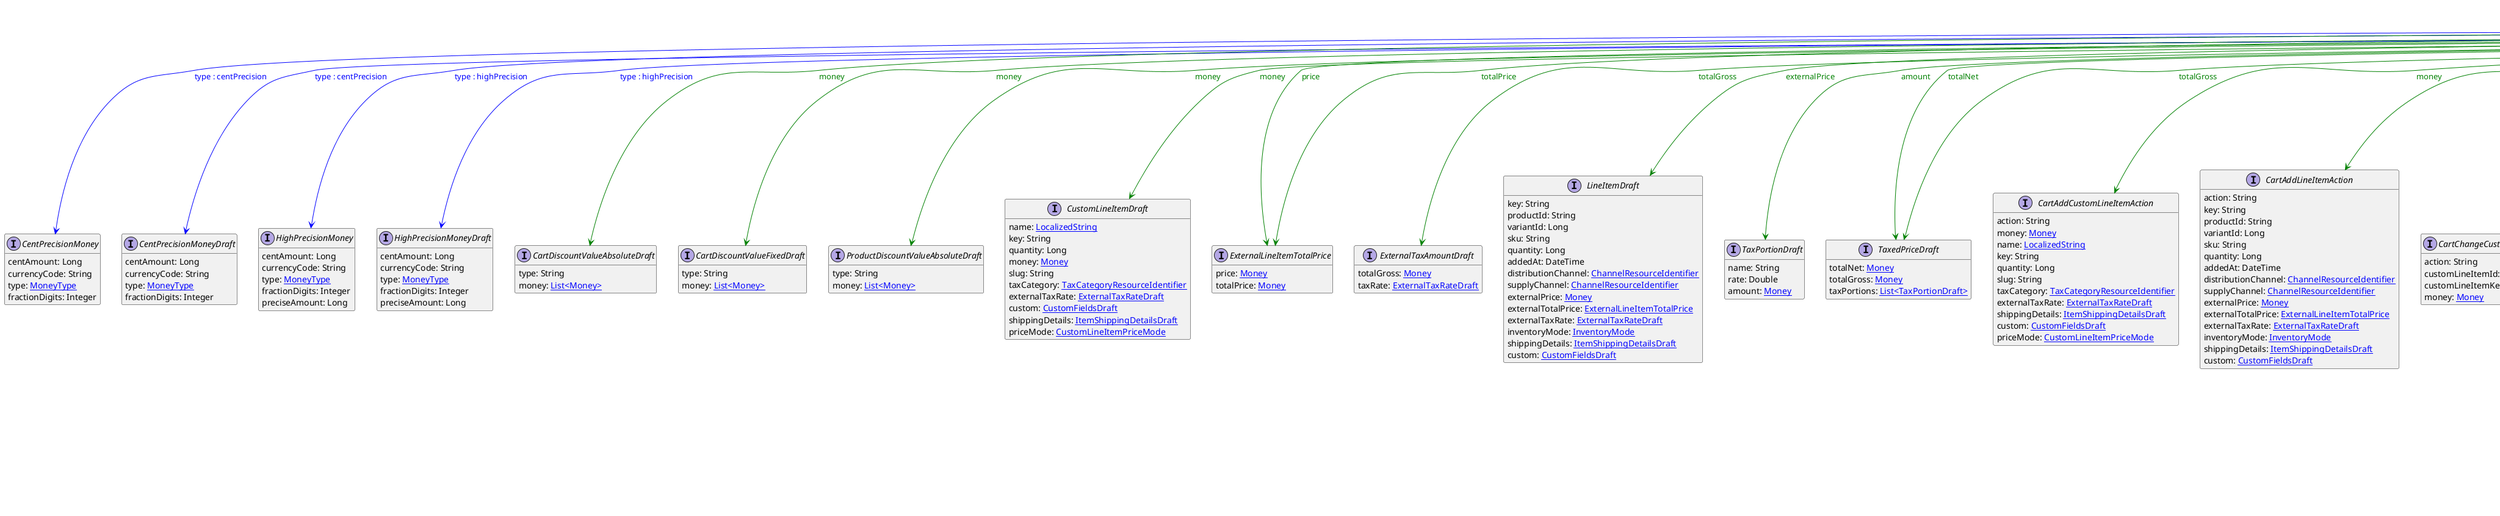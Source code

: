 @startuml

hide empty fields
hide empty methods
legend
|= |= line |
|<back:black>   </back>| inheritance |
|<back:green>   </back>| property reference |
|<back:blue>   </back>| discriminated class |
endlegend
interface Money [[Money.svg]]  {
    centAmount: Long
    currencyCode: String
}


interface CentPrecisionMoney [[CentPrecisionMoney.svg]]  {
    centAmount: Long
    currencyCode: String
    type: [[MoneyType.svg MoneyType]]
    fractionDigits: Integer
}
interface CentPrecisionMoneyDraft [[CentPrecisionMoneyDraft.svg]]  {
    centAmount: Long
    currencyCode: String
    type: [[MoneyType.svg MoneyType]]
    fractionDigits: Integer
}
interface HighPrecisionMoney [[HighPrecisionMoney.svg]]  {
    centAmount: Long
    currencyCode: String
    type: [[MoneyType.svg MoneyType]]
    fractionDigits: Integer
    preciseAmount: Long
}
interface HighPrecisionMoneyDraft [[HighPrecisionMoneyDraft.svg]]  {
    centAmount: Long
    currencyCode: String
    type: [[MoneyType.svg MoneyType]]
    fractionDigits: Integer
    preciseAmount: Long
}
interface CartDiscountValueAbsoluteDraft [[CartDiscountValueAbsoluteDraft.svg]]  {
    type: String
    money: [[Money.svg List<Money>]]
}
interface CartDiscountValueFixedDraft [[CartDiscountValueFixedDraft.svg]]  {
    type: String
    money: [[Money.svg List<Money>]]
}
interface ProductDiscountValueAbsoluteDraft [[ProductDiscountValueAbsoluteDraft.svg]]  {
    type: String
    money: [[Money.svg List<Money>]]
}
interface CustomLineItemDraft [[CustomLineItemDraft.svg]]  {
    name: [[LocalizedString.svg LocalizedString]]
    key: String
    quantity: Long
    money: [[Money.svg Money]]
    slug: String
    taxCategory: [[TaxCategoryResourceIdentifier.svg TaxCategoryResourceIdentifier]]
    externalTaxRate: [[ExternalTaxRateDraft.svg ExternalTaxRateDraft]]
    custom: [[CustomFieldsDraft.svg CustomFieldsDraft]]
    shippingDetails: [[ItemShippingDetailsDraft.svg ItemShippingDetailsDraft]]
    priceMode: [[CustomLineItemPriceMode.svg CustomLineItemPriceMode]]
}
interface ExternalLineItemTotalPrice [[ExternalLineItemTotalPrice.svg]]  {
    price: [[Money.svg Money]]
    totalPrice: [[Money.svg Money]]
}
interface ExternalTaxAmountDraft [[ExternalTaxAmountDraft.svg]]  {
    totalGross: [[Money.svg Money]]
    taxRate: [[ExternalTaxRateDraft.svg ExternalTaxRateDraft]]
}
interface LineItemDraft [[LineItemDraft.svg]]  {
    key: String
    productId: String
    variantId: Long
    sku: String
    quantity: Long
    addedAt: DateTime
    distributionChannel: [[ChannelResourceIdentifier.svg ChannelResourceIdentifier]]
    supplyChannel: [[ChannelResourceIdentifier.svg ChannelResourceIdentifier]]
    externalPrice: [[Money.svg Money]]
    externalTotalPrice: [[ExternalLineItemTotalPrice.svg ExternalLineItemTotalPrice]]
    externalTaxRate: [[ExternalTaxRateDraft.svg ExternalTaxRateDraft]]
    inventoryMode: [[InventoryMode.svg InventoryMode]]
    shippingDetails: [[ItemShippingDetailsDraft.svg ItemShippingDetailsDraft]]
    custom: [[CustomFieldsDraft.svg CustomFieldsDraft]]
}
interface TaxPortionDraft [[TaxPortionDraft.svg]]  {
    name: String
    rate: Double
    amount: [[Money.svg Money]]
}
interface TaxedPriceDraft [[TaxedPriceDraft.svg]]  {
    totalNet: [[Money.svg Money]]
    totalGross: [[Money.svg Money]]
    taxPortions: [[TaxPortionDraft.svg List<TaxPortionDraft>]]
}
interface CartAddCustomLineItemAction [[CartAddCustomLineItemAction.svg]]  {
    action: String
    money: [[Money.svg Money]]
    name: [[LocalizedString.svg LocalizedString]]
    key: String
    quantity: Long
    slug: String
    taxCategory: [[TaxCategoryResourceIdentifier.svg TaxCategoryResourceIdentifier]]
    externalTaxRate: [[ExternalTaxRateDraft.svg ExternalTaxRateDraft]]
    shippingDetails: [[ItemShippingDetailsDraft.svg ItemShippingDetailsDraft]]
    custom: [[CustomFieldsDraft.svg CustomFieldsDraft]]
    priceMode: [[CustomLineItemPriceMode.svg CustomLineItemPriceMode]]
}
interface CartAddLineItemAction [[CartAddLineItemAction.svg]]  {
    action: String
    key: String
    productId: String
    variantId: Long
    sku: String
    quantity: Long
    addedAt: DateTime
    distributionChannel: [[ChannelResourceIdentifier.svg ChannelResourceIdentifier]]
    supplyChannel: [[ChannelResourceIdentifier.svg ChannelResourceIdentifier]]
    externalPrice: [[Money.svg Money]]
    externalTotalPrice: [[ExternalLineItemTotalPrice.svg ExternalLineItemTotalPrice]]
    externalTaxRate: [[ExternalTaxRateDraft.svg ExternalTaxRateDraft]]
    inventoryMode: [[InventoryMode.svg InventoryMode]]
    shippingDetails: [[ItemShippingDetailsDraft.svg ItemShippingDetailsDraft]]
    custom: [[CustomFieldsDraft.svg CustomFieldsDraft]]
}
interface CartChangeCustomLineItemMoneyAction [[CartChangeCustomLineItemMoneyAction.svg]]  {
    action: String
    customLineItemId: String
    customLineItemKey: String
    money: [[Money.svg Money]]
}
interface CartChangeLineItemQuantityAction [[CartChangeLineItemQuantityAction.svg]]  {
    action: String
    lineItemId: String
    lineItemKey: String
    quantity: Long
    externalPrice: [[Money.svg Money]]
    externalTotalPrice: [[ExternalLineItemTotalPrice.svg ExternalLineItemTotalPrice]]
}
interface CartRemoveLineItemAction [[CartRemoveLineItemAction.svg]]  {
    action: String
    lineItemId: String
    lineItemKey: String
    quantity: Long
    externalPrice: [[Money.svg Money]]
    externalTotalPrice: [[ExternalLineItemTotalPrice.svg ExternalLineItemTotalPrice]]
    shippingDetailsToRemove: [[ItemShippingDetailsDraft.svg ItemShippingDetailsDraft]]
}
interface CartSetCartTotalTaxAction [[CartSetCartTotalTaxAction.svg]]  {
    action: String
    externalTotalGross: [[Money.svg Money]]
    externalTaxPortions: [[TaxPortionDraft.svg List<TaxPortionDraft>]]
}
interface CartSetLineItemPriceAction [[CartSetLineItemPriceAction.svg]]  {
    action: String
    lineItemId: String
    lineItemKey: String
    externalPrice: [[Money.svg Money]]
}
interface DiscountedPriceDraft [[DiscountedPriceDraft.svg]]  {
    value: [[Money.svg Money]]
    discount: [[ProductDiscountReference.svg ProductDiscountReference]]
}
interface PriceDraft [[PriceDraft.svg]]  {
    key: String
    value: [[Money.svg Money]]
    country: String
    customerGroup: [[CustomerGroupResourceIdentifier.svg CustomerGroupResourceIdentifier]]
    channel: [[ChannelResourceIdentifier.svg ChannelResourceIdentifier]]
    validFrom: DateTime
    validUntil: DateTime
    discounted: [[DiscountedPriceDraft.svg DiscountedPriceDraft]]
    tiers: [[PriceTierDraft.svg List<PriceTierDraft>]]
    custom: [[CustomFieldsDraft.svg CustomFieldsDraft]]
}
interface PriceTierDraft [[PriceTierDraft.svg]]  {
    minimumQuantity: Long
    value: [[Money.svg Money]]
}
interface QueryPrice [[QueryPrice.svg]]  {
    id: String
    value: [[Money.svg Money]]
    country: String
    customerGroup: [[CustomerGroupReference.svg CustomerGroupReference]]
    channel: [[ChannelReference.svg ChannelReference]]
    validFrom: DateTime
    validUntil: DateTime
    discounted: [[DiscountedPriceDraft.svg DiscountedPriceDraft]]
    custom: [[CustomFields.svg CustomFields]]
    tiers: [[PriceTierDraft.svg List<PriceTierDraft>]]
}
interface MyPaymentDraft [[MyPaymentDraft.svg]]  {
    amountPlanned: [[Money.svg Money]]
    paymentMethodInfo: [[PaymentMethodInfo.svg PaymentMethodInfo]]
    custom: [[CustomFieldsDraft.svg CustomFieldsDraft]]
    transaction: [[MyTransactionDraft.svg MyTransactionDraft]]
}
interface MyTransactionDraft [[MyTransactionDraft.svg]]  {
    timestamp: DateTime
    type: [[TransactionType.svg TransactionType]]
    amount: [[Money.svg Money]]
    interactionId: String
    custom: [[CustomFieldsDraft.svg CustomFieldsDraft]]
}
interface MyCartChangeLineItemQuantityAction [[MyCartChangeLineItemQuantityAction.svg]]  {
    action: String
    lineItemId: String
    lineItemKey: String
    quantity: Long
    externalPrice: [[Money.svg Money]]
    externalTotalPrice: [[ExternalLineItemTotalPrice.svg ExternalLineItemTotalPrice]]
}
interface MyCartRemoveLineItemAction [[MyCartRemoveLineItemAction.svg]]  {
    action: String
    lineItemId: String
    lineItemKey: String
    quantity: Long
    externalPrice: [[Money.svg Money]]
    externalTotalPrice: [[ExternalLineItemTotalPrice.svg ExternalLineItemTotalPrice]]
    shippingDetailsToRemove: [[ItemShippingDetailsDraft.svg ItemShippingDetailsDraft]]
}
interface MyPaymentChangeAmountPlannedAction [[MyPaymentChangeAmountPlannedAction.svg]]  {
    action: String
    amount: [[Money.svg Money]]
}
interface OrderLineItemDiscountSetMessage [[OrderLineItemDiscountSetMessage.svg]]  {
    id: String
    version: Long
    createdAt: DateTime
    lastModifiedAt: DateTime
    lastModifiedBy: [[LastModifiedBy.svg LastModifiedBy]]
    createdBy: [[CreatedBy.svg CreatedBy]]
    sequenceNumber: Long
    resource: [[Reference.svg Reference]]
    resourceVersion: Long
    type: String
    resourceUserProvidedIdentifiers: [[UserProvidedIdentifiers.svg UserProvidedIdentifiers]]
    lineItemId: String
    lineItemKey: String
    discountedPricePerQuantity: [[DiscountedLineItemPriceForQuantity.svg List<DiscountedLineItemPriceForQuantity>]]
    totalPrice: [[Money.svg Money]]
    taxedPrice: [[TaxedItemPrice.svg TaxedItemPrice]]
    taxedPricePortions: [[MethodTaxedPrice.svg List<MethodTaxedPrice>]]
}
interface StandalonePriceValueChangedMessage [[StandalonePriceValueChangedMessage.svg]]  {
    id: String
    version: Long
    createdAt: DateTime
    lastModifiedAt: DateTime
    lastModifiedBy: [[LastModifiedBy.svg LastModifiedBy]]
    createdBy: [[CreatedBy.svg CreatedBy]]
    sequenceNumber: Long
    resource: [[Reference.svg Reference]]
    resourceVersion: Long
    type: String
    resourceUserProvidedIdentifiers: [[UserProvidedIdentifiers.svg UserProvidedIdentifiers]]
    value: [[Money.svg Money]]
    staged: Boolean
    oldValue: [[Money.svg Money]]
}
interface OrderLineItemDiscountSetMessagePayload [[OrderLineItemDiscountSetMessagePayload.svg]]  {
    type: String
    lineItemId: String
    lineItemKey: String
    discountedPricePerQuantity: [[DiscountedLineItemPriceForQuantity.svg List<DiscountedLineItemPriceForQuantity>]]
    totalPrice: [[Money.svg Money]]
    taxedPrice: [[TaxedItemPrice.svg TaxedItemPrice]]
    taxedPricePortions: [[MethodTaxedPrice.svg List<MethodTaxedPrice>]]
}
interface StandalonePriceValueChangedMessagePayload [[StandalonePriceValueChangedMessagePayload.svg]]  {
    type: String
    value: [[Money.svg Money]]
    staged: Boolean
    oldValue: [[Money.svg Money]]
}
interface StagedOrderAddCustomLineItemAction [[StagedOrderAddCustomLineItemAction.svg]]  {
    action: String
    money: [[Money.svg Money]]
    name: [[LocalizedString.svg LocalizedString]]
    key: String
    quantity: Long
    slug: String
    taxCategory: [[TaxCategoryResourceIdentifier.svg TaxCategoryResourceIdentifier]]
    externalTaxRate: [[ExternalTaxRateDraft.svg ExternalTaxRateDraft]]
    shippingDetails: [[ItemShippingDetailsDraft.svg ItemShippingDetailsDraft]]
    priceMode: [[CustomLineItemPriceMode.svg CustomLineItemPriceMode]]
    custom: [[CustomFieldsDraft.svg CustomFieldsDraft]]
}
interface StagedOrderAddLineItemAction [[StagedOrderAddLineItemAction.svg]]  {
    action: String
    key: String
    productId: String
    variantId: Long
    sku: String
    quantity: Long
    addedAt: DateTime
    distributionChannel: [[ChannelResourceIdentifier.svg ChannelResourceIdentifier]]
    supplyChannel: [[ChannelResourceIdentifier.svg ChannelResourceIdentifier]]
    externalPrice: [[Money.svg Money]]
    externalTotalPrice: [[ExternalLineItemTotalPrice.svg ExternalLineItemTotalPrice]]
    externalTaxRate: [[ExternalTaxRateDraft.svg ExternalTaxRateDraft]]
    inventoryMode: [[InventoryMode.svg InventoryMode]]
    shippingDetails: [[ItemShippingDetailsDraft.svg ItemShippingDetailsDraft]]
    custom: [[CustomFieldsDraft.svg CustomFieldsDraft]]
}
interface StagedOrderChangeCustomLineItemMoneyAction [[StagedOrderChangeCustomLineItemMoneyAction.svg]]  {
    action: String
    customLineItemId: String
    customLineItemKey: String
    money: [[Money.svg Money]]
}
interface StagedOrderChangeLineItemQuantityAction [[StagedOrderChangeLineItemQuantityAction.svg]]  {
    action: String
    lineItemId: String
    lineItemKey: String
    quantity: Long
    externalPrice: [[Money.svg Money]]
    externalTotalPrice: [[ExternalLineItemTotalPrice.svg ExternalLineItemTotalPrice]]
}
interface StagedOrderRemoveLineItemAction [[StagedOrderRemoveLineItemAction.svg]]  {
    action: String
    lineItemId: String
    lineItemKey: String
    quantity: Long
    externalPrice: [[Money.svg Money]]
    externalTotalPrice: [[ExternalLineItemTotalPrice.svg ExternalLineItemTotalPrice]]
    shippingDetailsToRemove: [[ItemShippingDetailsDraft.svg ItemShippingDetailsDraft]]
}
interface StagedOrderSetLineItemPriceAction [[StagedOrderSetLineItemPriceAction.svg]]  {
    action: String
    lineItemId: String
    lineItemKey: String
    externalPrice: [[Money.svg Money]]
}
interface StagedOrderSetOrderTotalTaxAction [[StagedOrderSetOrderTotalTaxAction.svg]]  {
    action: String
    externalTotalGross: [[Money.svg Money]]
    externalTaxPortions: [[TaxPortionDraft.svg List<TaxPortionDraft>]]
}
interface CustomLineItemImportDraft [[CustomLineItemImportDraft.svg]]  {
    name: [[LocalizedString.svg LocalizedString]]
    key: String
    slug: String
    quantity: Long
    money: [[Money.svg Money]]
    taxRate: [[TaxRate.svg TaxRate]]
    taxCategory: [[TaxCategoryResourceIdentifier.svg TaxCategoryResourceIdentifier]]
    priceMode: [[CustomLineItemPriceMode.svg CustomLineItemPriceMode]]
    shippingDetails: [[ItemShippingDetailsDraft.svg ItemShippingDetailsDraft]]
    state: [[ItemState.svg List<ItemState>]]
    custom: [[CustomFieldsDraft.svg CustomFieldsDraft]]
}
interface DiscountedLineItemPriceDraft [[DiscountedLineItemPriceDraft.svg]]  {
    value: [[Money.svg Money]]
    includedDiscounts: [[DiscountedLineItemPortion.svg List<DiscountedLineItemPortion>]]
}
interface OrderImportDraft [[OrderImportDraft.svg]]  {
    orderNumber: String
    purchaseOrderNumber: String
    customerId: String
    customerEmail: String
    customerGroup: [[CustomerGroupResourceIdentifier.svg CustomerGroupResourceIdentifier]]
    businessUnit: [[BusinessUnitResourceIdentifier.svg BusinessUnitResourceIdentifier]]
    store: [[StoreResourceIdentifier.svg StoreResourceIdentifier]]
    lineItems: [[LineItemImportDraft.svg List<LineItemImportDraft>]]
    customLineItems: [[CustomLineItemImportDraft.svg List<CustomLineItemImportDraft>]]
    totalPrice: [[Money.svg Money]]
    taxedPrice: [[TaxedPriceDraft.svg TaxedPriceDraft]]
    taxRoundingMode: [[RoundingMode.svg RoundingMode]]
    taxCalculationMode: [[TaxCalculationMode.svg TaxCalculationMode]]
    inventoryMode: [[InventoryMode.svg InventoryMode]]
    billingAddress: [[BaseAddress.svg BaseAddress]]
    shippingAddress: [[BaseAddress.svg BaseAddress]]
    itemShippingAddresses: [[BaseAddress.svg List<BaseAddress>]]
    shippingInfo: [[ShippingInfoImportDraft.svg ShippingInfoImportDraft]]
    paymentInfo: [[PaymentInfo.svg PaymentInfo]]
    paymentState: [[PaymentState.svg PaymentState]]
    shipmentState: [[ShipmentState.svg ShipmentState]]
    orderState: [[OrderState.svg OrderState]]
    state: [[StateReference.svg StateReference]]
    country: String
    origin: [[CartOrigin.svg CartOrigin]]
    completedAt: DateTime
    custom: [[CustomFieldsDraft.svg CustomFieldsDraft]]
}
interface ShippingInfoImportDraft [[ShippingInfoImportDraft.svg]]  {
    shippingMethodName: String
    price: [[Money.svg Money]]
    shippingRate: [[ShippingRateDraft.svg ShippingRateDraft]]
    taxRate: [[TaxRate.svg TaxRate]]
    taxCategory: [[TaxCategoryResourceIdentifier.svg TaxCategoryResourceIdentifier]]
    shippingMethod: [[ShippingMethodResourceIdentifier.svg ShippingMethodResourceIdentifier]]
    deliveries: [[DeliveryDraft.svg List<DeliveryDraft>]]
    discountedPrice: [[DiscountedLineItemPriceDraft.svg DiscountedLineItemPriceDraft]]
    shippingMethodState: [[ShippingMethodState.svg ShippingMethodState]]
}
interface PaymentDraft [[PaymentDraft.svg]]  {
    customer: [[CustomerResourceIdentifier.svg CustomerResourceIdentifier]]
    anonymousId: String
    externalId: String
    interfaceId: String
    amountPlanned: [[Money.svg Money]]
    amountAuthorized: [[Money.svg Money]]
    authorizedUntil: String
    amountPaid: [[Money.svg Money]]
    amountRefunded: [[Money.svg Money]]
    paymentMethodInfo: [[PaymentMethodInfo.svg PaymentMethodInfo]]
    paymentStatus: [[PaymentStatusDraft.svg PaymentStatusDraft]]
    transactions: [[TransactionDraft.svg List<TransactionDraft>]]
    interfaceInteractions: [[CustomFieldsDraft.svg List<CustomFieldsDraft>]]
    custom: [[CustomFieldsDraft.svg CustomFieldsDraft]]
    key: String
}
interface TransactionDraft [[TransactionDraft.svg]]  {
    timestamp: DateTime
    type: [[TransactionType.svg TransactionType]]
    amount: [[Money.svg Money]]
    interactionId: String
    state: [[TransactionState.svg TransactionState]]
    custom: [[CustomFieldsDraft.svg CustomFieldsDraft]]
}
interface PaymentChangeAmountPlannedAction [[PaymentChangeAmountPlannedAction.svg]]  {
    action: String
    amount: [[Money.svg Money]]
}
interface CartClassificationTier [[CartClassificationTier.svg]]  {
    type: [[ShippingRateTierType.svg ShippingRateTierType]]
    value: String
    price: [[Money.svg Money]]
    isMatching: Boolean
}
interface CartScoreTier [[CartScoreTier.svg]]  {
    type: [[ShippingRateTierType.svg ShippingRateTierType]]
    score: Integer
    price: [[Money.svg Money]]
    priceFunction: [[PriceFunction.svg PriceFunction]]
    isMatching: Boolean
}
interface CartValueTier [[CartValueTier.svg]]  {
    type: [[ShippingRateTierType.svg ShippingRateTierType]]
    minimumCentAmount: Long
    price: [[Money.svg Money]]
    isMatching: Boolean
}
interface ShippingRateDraft [[ShippingRateDraft.svg]]  {
    price: [[Money.svg Money]]
    freeAbove: [[Money.svg Money]]
    tiers: [[ShippingRatePriceTier.svg List<ShippingRatePriceTier>]]
}
interface StandalonePriceDraft [[StandalonePriceDraft.svg]]  {
    key: String
    sku: String
    value: [[Money.svg Money]]
    country: String
    customerGroup: [[CustomerGroupResourceIdentifier.svg CustomerGroupResourceIdentifier]]
    channel: [[ChannelResourceIdentifier.svg ChannelResourceIdentifier]]
    validFrom: DateTime
    validUntil: DateTime
    tiers: [[PriceTierDraft.svg List<PriceTierDraft>]]
    discounted: [[DiscountedPriceDraft.svg DiscountedPriceDraft]]
    custom: [[CustomFieldsDraft.svg CustomFieldsDraft]]
    active: Boolean
}
interface StandalonePriceChangeValueAction [[StandalonePriceChangeValueAction.svg]]  {
    action: String
    value: [[Money.svg Money]]
    staged: Boolean
}
Money --> CentPrecisionMoney #blue;text:blue : "type : centPrecision"
Money --> CentPrecisionMoneyDraft #blue;text:blue : "type : centPrecision"
Money --> HighPrecisionMoney #blue;text:blue : "type : highPrecision"
Money --> HighPrecisionMoneyDraft #blue;text:blue : "type : highPrecision"
Money --> CartDiscountValueAbsoluteDraft #green;text:green : "money"
Money --> CartDiscountValueFixedDraft #green;text:green : "money"
Money --> ProductDiscountValueAbsoluteDraft #green;text:green : "money"
Money --> CustomLineItemDraft #green;text:green : "money"
Money --> ExternalLineItemTotalPrice #green;text:green : "price"
Money --> ExternalLineItemTotalPrice #green;text:green : "totalPrice"
Money --> ExternalTaxAmountDraft #green;text:green : "totalGross"
Money --> LineItemDraft #green;text:green : "externalPrice"
Money --> TaxPortionDraft #green;text:green : "amount"
Money --> TaxedPriceDraft #green;text:green : "totalNet"
Money --> TaxedPriceDraft #green;text:green : "totalGross"
Money --> CartAddCustomLineItemAction #green;text:green : "money"
Money --> CartAddLineItemAction #green;text:green : "externalPrice"
Money --> CartChangeCustomLineItemMoneyAction #green;text:green : "money"
Money --> CartChangeLineItemQuantityAction #green;text:green : "externalPrice"
Money --> CartRemoveLineItemAction #green;text:green : "externalPrice"
Money --> CartSetCartTotalTaxAction #green;text:green : "externalTotalGross"
Money --> CartSetLineItemPriceAction #green;text:green : "externalPrice"
Money --> DiscountedPriceDraft #green;text:green : "value"
Money --> PriceDraft #green;text:green : "value"
Money --> PriceTierDraft #green;text:green : "value"
Money --> QueryPrice #green;text:green : "value"
Money --> MyPaymentDraft #green;text:green : "amountPlanned"
Money --> MyTransactionDraft #green;text:green : "amount"
Money --> MyCartChangeLineItemQuantityAction #green;text:green : "externalPrice"
Money --> MyCartRemoveLineItemAction #green;text:green : "externalPrice"
Money --> MyPaymentChangeAmountPlannedAction #green;text:green : "amount"
Money --> OrderLineItemDiscountSetMessage #green;text:green : "totalPrice"
Money --> StandalonePriceValueChangedMessage #green;text:green : "value"
Money --> StandalonePriceValueChangedMessage #green;text:green : "oldValue"
Money --> OrderLineItemDiscountSetMessagePayload #green;text:green : "totalPrice"
Money --> StandalonePriceValueChangedMessagePayload #green;text:green : "value"
Money --> StandalonePriceValueChangedMessagePayload #green;text:green : "oldValue"
Money --> StagedOrderAddCustomLineItemAction #green;text:green : "money"
Money --> StagedOrderAddLineItemAction #green;text:green : "externalPrice"
Money --> StagedOrderChangeCustomLineItemMoneyAction #green;text:green : "money"
Money --> StagedOrderChangeLineItemQuantityAction #green;text:green : "externalPrice"
Money --> StagedOrderRemoveLineItemAction #green;text:green : "externalPrice"
Money --> StagedOrderSetLineItemPriceAction #green;text:green : "externalPrice"
Money --> StagedOrderSetOrderTotalTaxAction #green;text:green : "externalTotalGross"
Money --> CustomLineItemImportDraft #green;text:green : "money"
Money --> DiscountedLineItemPriceDraft #green;text:green : "value"
Money --> OrderImportDraft #green;text:green : "totalPrice"
Money --> ShippingInfoImportDraft #green;text:green : "price"
Money --> PaymentDraft #green;text:green : "amountPlanned"
Money --> PaymentDraft #green;text:green : "amountAuthorized"
Money --> PaymentDraft #green;text:green : "amountPaid"
Money --> PaymentDraft #green;text:green : "amountRefunded"
Money --> TransactionDraft #green;text:green : "amount"
Money --> PaymentChangeAmountPlannedAction #green;text:green : "amount"
Money --> CartClassificationTier #green;text:green : "price"
Money --> CartScoreTier #green;text:green : "price"
Money --> CartValueTier #green;text:green : "price"
Money --> ShippingRateDraft #green;text:green : "price"
Money --> ShippingRateDraft #green;text:green : "freeAbove"
Money --> StandalonePriceDraft #green;text:green : "value"
Money --> StandalonePriceChangeValueAction #green;text:green : "value"
@enduml
